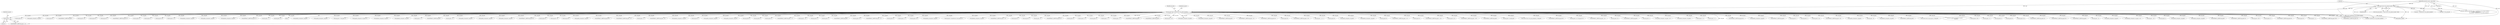 digraph "0_tcpdump_289c672020280529fd382f3502efab7100d638ec@pointer" {
"1001096" [label="(Call,obj_tptr + 2)"];
"1000314" [label="(Call,obj_tptr=tptr+sizeof(struct rsvp_object_header))"];
"1000184" [label="(Call,(const struct rsvp_object_header *)tptr)"];
"1000148" [label="(MethodParameterIn,const u_char *tptr)"];
"1001284" [label="(Call,EXTRACT_16BITS(obj_tptr+2))"];
"1000182" [label="(Call,rsvp_obj_header = (const struct rsvp_object_header *)tptr)"];
"1002568" [label="(Call,obj_tptr+=16)"];
"1002750" [label="(Call,obj_tptr+17)"];
"1001853" [label="(Call,EXTRACT_32BITS(obj_tptr+8))"];
"1001192" [label="(Call,obj_tptr+4)"];
"1002951" [label="(Call,obj_tptr + 1)"];
"1002755" [label="(Call,EXTRACT_16BITS(obj_tptr+18))"];
"1000315" [label="(Identifier,obj_tptr)"];
"1001847" [label="(Call,EXTRACT_32BITS(obj_tptr+4))"];
"1001848" [label="(Call,obj_tptr+4)"];
"1000314" [label="(Call,obj_tptr=tptr+sizeof(struct rsvp_object_header))"];
"1000186" [label="(Identifier,tptr)"];
"1000681" [label="(Call,ipaddr_string(ndo, obj_tptr))"];
"1001098" [label="(Literal,2)"];
"1002660" [label="(Call,obj_tptr+5)"];
"1003183" [label="(Call,EXTRACT_16BITS(obj_tptr))"];
"1001073" [label="(Call,obj_tptr+=4)"];
"1001658" [label="(Call,obj_tptr+3)"];
"1001666" [label="(Call,obj_tptr+3)"];
"1001208" [label="(Call,EXTRACT_16BITS(obj_tptr+4))"];
"1001453" [label="(Call,obj_tptr+2)"];
"1001480" [label="(Call,obj_tptr+1)"];
"1002756" [label="(Call,obj_tptr+18)"];
"1001129" [label="(Call,obj_tptr + 6)"];
"1000410" [label="(Call,ip6addr_string(ndo, obj_tptr))"];
"1002323" [label="(Call,ipaddr_string(ndo, obj_tptr))"];
"1003324" [label="(Call,ip6addr_string(ndo, obj_tptr))"];
"1000843" [label="(Call,EXTRACT_24BITS(obj_tptr+1))"];
"1001323" [label="(Call,obj_tptr + 1)"];
"1002957" [label="(Call,obj_tptr+=4)"];
"1000176" [label="(Block,)"];
"1000463" [label="(Call,ip6addr_string(ndo, obj_tptr))"];
"1000571" [label="(Call,ipaddr_string(ndo, obj_tptr))"];
"1001483" [label="(Call,obj_tptr+=*(obj_tptr+1))"];
"1001405" [label="(Call,ipaddr_string(ndo, obj_tptr+2))"];
"1000709" [label="(Call,ip6addr_string(ndo, obj_tptr))"];
"1002280" [label="(Call,ip6addr_string(ndo, obj_tptr))"];
"1001289" [label="(Call,obj_tptr + 2)"];
"1003154" [label="(Call,EXTRACT_32BITS(obj_tptr))"];
"1001095" [label="(Call,EXTRACT_16BITS(obj_tptr + 2))"];
"1001801" [label="(Call,obj_tptr + 4)"];
"1002595" [label="(Call,ipaddr_string(ndo, obj_tptr))"];
"1001014" [label="(Call,ipaddr_string(ndo, obj_tptr))"];
"1002160" [label="(Call,ipaddr_string(ndo, obj_tptr))"];
"1002665" [label="(Call,EXTRACT_16BITS(obj_tptr+6))"];
"1001448" [label="(Call,obj_tptr+2)"];
"1001295" [label="(Call,obj_tptr+=4)"];
"1001854" [label="(Call,obj_tptr+8)"];
"1002353" [label="(Call,ipaddr_string(ndo, obj_tptr))"];
"1000321" [label="(Identifier,obj_tlen)"];
"1001142" [label="(Call,EXTRACT_16BITS(obj_tptr+8))"];
"1001879" [label="(Call,EXTRACT_32BITS(obj_tptr + 4))"];
"1001179" [label="(Call,obj_tptr + 2)"];
"1001221" [label="(Call,EXTRACT_16BITS(obj_tptr + 4))"];
"1000911" [label="(Call,ip6addr_string(ndo, obj_tptr))"];
"1001841" [label="(Call,obj_tptr+4)"];
"1001096" [label="(Call,obj_tptr + 2)"];
"1003299" [label="(Call,ipaddr_string(ndo, obj_tptr))"];
"1002677" [label="(Call,ipaddr_string(ndo, obj_tptr))"];
"1001377" [label="(Call,obj_tptr+6)"];
"1001470" [label="(Call,obj_tptr+3)"];
"1001407" [label="(Call,obj_tptr+2)"];
"1003368" [label="(Call,tptr + sizeof(struct rsvp_object_header))"];
"1002950" [label="(Call,EXTRACT_24BITS(obj_tptr + 1))"];
"1001858" [label="(Call,obj_tptr + 12)"];
"1001587" [label="(Call,obj_tptr+3)"];
"1001277" [label="(Call,obj_tptr+1)"];
"1002009" [label="(Call,EXTRACT_32BITS(obj_tptr))"];
"1000852" [label="(Call,obj_tptr+=4)"];
"1001066" [label="(Call,EXTRACT_16BITS(obj_tptr + 2))"];
"1001462" [label="(Call,obj_tptr+3)"];
"1002053" [label="(Call,obj_tptr + 2)"];
"1002734" [label="(Call,obj_tptr+=8)"];
"1000644" [label="(Call,ip6addr_string(ndo, obj_tptr))"];
"1002484" [label="(Call,obj_tptr+=sizeof(struct rsvp_obj_frr_t))"];
"1003377" [label="(Call,tptr+=rsvp_obj_len)"];
"1000941" [label="(Call,ip6addr_string(ndo, obj_tptr))"];
"1001473" [label="(Call,EXTRACT_32BITS(obj_tptr + 4))"];
"1002828" [label="(Call,obj_tptr+2)"];
"1001646" [label="(Call,obj_tptr+2)"];
"1001780" [label="(Call,obj_tptr + 4)"];
"1001191" [label="(Call,EXTRACT_32BITS(obj_tptr+4))"];
"1003225" [label="(Call,obj_tptr+4)"];
"1001222" [label="(Call,obj_tptr + 4)"];
"1001209" [label="(Call,obj_tptr+4)"];
"1001419" [label="(Call,obj_tptr + 7)"];
"1001067" [label="(Call,obj_tptr + 2)"];
"1001706" [label="(Call,EXTRACT_16BITS(obj_tptr))"];
"1002629" [label="(Call,EXTRACT_32BITS(obj_tptr))"];
"1001233" [label="(Call,obj_tptr+=12)"];
"1000984" [label="(Call,ipaddr_string(ndo, obj_tptr))"];
"1000148" [label="(MethodParameterIn,const u_char *tptr)"];
"1002190" [label="(Call,ip6addr_string(ndo, obj_tptr))"];
"1000795" [label="(Call,EXTRACT_32BITS(obj_tptr))"];
"1001178" [label="(Call,EXTRACT_16BITS(obj_tptr + 2))"];
"1001122" [label="(Call,EXTRACT_16BITS(obj_tptr+4))"];
"1001199" [label="(Call,obj_tptr+8)"];
"1001128" [label="(Call,EXTRACT_16BITS(obj_tptr + 6))"];
"1001617" [label="(Call,obj_tptr + 4 + i)"];
"1001412" [label="(Call,obj_tptr+6)"];
"1001932" [label="(Call,ipaddr_string(ndo, obj_tptr))"];
"1001968" [label="(Call,ip6addr_string(ndo, obj_tptr))"];
"1002666" [label="(Call,obj_tptr+6)"];
"1001288" [label="(Call,EXTRACT_16BITS(obj_tptr + 2))"];
"1001285" [label="(Call,obj_tptr+2)"];
"1001857" [label="(Call,EXTRACT_32BITS(obj_tptr + 12))"];
"1003235" [label="(Call,obj_tptr+=12)"];
"1001148" [label="(Call,EXTRACT_16BITS(obj_tptr + 10))"];
"1002839" [label="(Call,EXTRACT_16BITS(obj_tptr))"];
"1001893" [label="(Call,obj_tptr+=subobj_len)"];
"1003006" [label="(Call,(const struct rsvp_obj_integrity_t *)obj_tptr)"];
"1001198" [label="(Call,EXTRACT_32BITS(obj_tptr+8))"];
"1001661" [label="(Call,obj_tptr+=4+*(obj_tptr+3))"];
"1002052" [label="(Call,EXTRACT_16BITS(obj_tptr + 2))"];
"1003243" [label="(Call,obj_tptr+=4)"];
"1001516" [label="(Call,EXTRACT_32BITS(obj_tptr))"];
"1001486" [label="(Call,obj_tptr+1)"];
"1001778" [label="(Call,ipaddr_string(ndo, obj_tptr + 4))"];
"1000881" [label="(Call,ipaddr_string(ndo, obj_tptr))"];
"1001474" [label="(Call,obj_tptr + 4)"];
"1001880" [label="(Call,obj_tptr + 4)"];
"1000316" [label="(Call,tptr+sizeof(struct rsvp_object_header))"];
"1003409" [label="(MethodReturn,RET)"];
"1001840" [label="(Call,EXTRACT_32BITS(obj_tptr+4))"];
"1003366" [label="(Call,print_unknown_data(ndo, tptr + sizeof(struct rsvp_object_header), \"\n\t    \", /* FIXME indentation */\n                               rsvp_obj_len - sizeof(struct rsvp_object_header)))"];
"1002220" [label="(Call,ip6addr_string(ndo, obj_tptr))"];
"1000499" [label="(Call,EXTRACT_32BITS(obj_tptr))"];
"1001272" [label="(Call,obj_tptr+1)"];
"1001638" [label="(Call,obj_tptr+1)"];
"1001156" [label="(Call,obj_tptr+=12)"];
"1000184" [label="(Call,(const struct rsvp_object_header *)tptr)"];
"1003228" [label="(Call,EXTRACT_32BITS(obj_tptr + 8))"];
"1000616" [label="(Call,ipaddr_string(ndo, obj_tptr))"];
"1003229" [label="(Call,obj_tptr + 8)"];
"1002767" [label="(Call,ip6addr_string(ndo, obj_tptr))"];
"1001554" [label="(Call,EXTRACT_32BITS(obj_tptr))"];
"1002390" [label="(Call,(const struct rsvp_obj_frr_t *)obj_tptr)"];
"1003350" [label="(Call,print_unknown_data(ndo, obj_tptr, \"\n\t    \", obj_tlen))"];
"1002804" [label="(Call,obj_tptr+=20)"];
"1001650" [label="(Call,obj_tptr + 2)"];
"1001123" [label="(Call,obj_tptr+4)"];
"1001097" [label="(Identifier,obj_tptr)"];
"1001143" [label="(Call,obj_tptr+8)"];
"1002057" [label="(Call,obj_tptr+=4)"];
"1002827" [label="(Call,EXTRACT_16BITS(obj_tptr+2))"];
"1003224" [label="(Call,EXTRACT_32BITS(obj_tptr+4))"];
"1000746" [label="(Call,EXTRACT_32BITS(obj_tptr))"];
"1001107" [label="(Call,obj_tptr + 4)"];
"1002250" [label="(Call,ipaddr_string(ndo, obj_tptr))"];
"1001799" [label="(Call,ip6addr_string(ndo, obj_tptr + 4))"];
"1001149" [label="(Call,obj_tptr + 10)"];
"1000844" [label="(Call,obj_tptr+1)"];
"1000363" [label="(Call,ipaddr_string(ndo, obj_tptr))"];
"1000534" [label="(Call,ipaddr_string(ndo, obj_tptr))"];
"1000770" [label="(Call,EXTRACT_32BITS(obj_tptr))"];
"1001096" -> "1001095"  [label="AST: "];
"1001096" -> "1001098"  [label="CFG: "];
"1001097" -> "1001096"  [label="AST: "];
"1001098" -> "1001096"  [label="AST: "];
"1001095" -> "1001096"  [label="CFG: "];
"1000314" -> "1001096"  [label="DDG: obj_tptr"];
"1000314" -> "1000176"  [label="AST: "];
"1000314" -> "1000316"  [label="CFG: "];
"1000315" -> "1000314"  [label="AST: "];
"1000316" -> "1000314"  [label="AST: "];
"1000321" -> "1000314"  [label="CFG: "];
"1000314" -> "1003409"  [label="DDG: obj_tptr"];
"1000314" -> "1003409"  [label="DDG: tptr+sizeof(struct rsvp_object_header)"];
"1000184" -> "1000314"  [label="DDG: tptr"];
"1000148" -> "1000314"  [label="DDG: tptr"];
"1000314" -> "1000363"  [label="DDG: obj_tptr"];
"1000314" -> "1000410"  [label="DDG: obj_tptr"];
"1000314" -> "1000463"  [label="DDG: obj_tptr"];
"1000314" -> "1000499"  [label="DDG: obj_tptr"];
"1000314" -> "1000534"  [label="DDG: obj_tptr"];
"1000314" -> "1000571"  [label="DDG: obj_tptr"];
"1000314" -> "1000616"  [label="DDG: obj_tptr"];
"1000314" -> "1000644"  [label="DDG: obj_tptr"];
"1000314" -> "1000681"  [label="DDG: obj_tptr"];
"1000314" -> "1000709"  [label="DDG: obj_tptr"];
"1000314" -> "1000746"  [label="DDG: obj_tptr"];
"1000314" -> "1000770"  [label="DDG: obj_tptr"];
"1000314" -> "1000795"  [label="DDG: obj_tptr"];
"1000314" -> "1000843"  [label="DDG: obj_tptr"];
"1000314" -> "1000844"  [label="DDG: obj_tptr"];
"1000314" -> "1000852"  [label="DDG: obj_tptr"];
"1000314" -> "1000881"  [label="DDG: obj_tptr"];
"1000314" -> "1000911"  [label="DDG: obj_tptr"];
"1000314" -> "1000941"  [label="DDG: obj_tptr"];
"1000314" -> "1000984"  [label="DDG: obj_tptr"];
"1000314" -> "1001014"  [label="DDG: obj_tptr"];
"1000314" -> "1001066"  [label="DDG: obj_tptr"];
"1000314" -> "1001067"  [label="DDG: obj_tptr"];
"1000314" -> "1001073"  [label="DDG: obj_tptr"];
"1000314" -> "1001095"  [label="DDG: obj_tptr"];
"1000314" -> "1001107"  [label="DDG: obj_tptr"];
"1000314" -> "1001122"  [label="DDG: obj_tptr"];
"1000314" -> "1001123"  [label="DDG: obj_tptr"];
"1000314" -> "1001128"  [label="DDG: obj_tptr"];
"1000314" -> "1001129"  [label="DDG: obj_tptr"];
"1000314" -> "1001142"  [label="DDG: obj_tptr"];
"1000314" -> "1001143"  [label="DDG: obj_tptr"];
"1000314" -> "1001148"  [label="DDG: obj_tptr"];
"1000314" -> "1001149"  [label="DDG: obj_tptr"];
"1000314" -> "1001156"  [label="DDG: obj_tptr"];
"1000314" -> "1001178"  [label="DDG: obj_tptr"];
"1000314" -> "1001179"  [label="DDG: obj_tptr"];
"1000314" -> "1001191"  [label="DDG: obj_tptr"];
"1000314" -> "1001192"  [label="DDG: obj_tptr"];
"1000314" -> "1001198"  [label="DDG: obj_tptr"];
"1000314" -> "1001199"  [label="DDG: obj_tptr"];
"1000314" -> "1001208"  [label="DDG: obj_tptr"];
"1000314" -> "1001209"  [label="DDG: obj_tptr"];
"1000314" -> "1001221"  [label="DDG: obj_tptr"];
"1000314" -> "1001222"  [label="DDG: obj_tptr"];
"1000314" -> "1001233"  [label="DDG: obj_tptr"];
"1000314" -> "1001272"  [label="DDG: obj_tptr"];
"1000314" -> "1001277"  [label="DDG: obj_tptr"];
"1000314" -> "1001284"  [label="DDG: obj_tptr"];
"1000314" -> "1001285"  [label="DDG: obj_tptr"];
"1000314" -> "1001288"  [label="DDG: obj_tptr"];
"1000314" -> "1001289"  [label="DDG: obj_tptr"];
"1000314" -> "1001295"  [label="DDG: obj_tptr"];
"1000314" -> "1001323"  [label="DDG: obj_tptr"];
"1000314" -> "1001377"  [label="DDG: obj_tptr"];
"1000314" -> "1001405"  [label="DDG: obj_tptr"];
"1000314" -> "1001407"  [label="DDG: obj_tptr"];
"1000314" -> "1001412"  [label="DDG: obj_tptr"];
"1000314" -> "1001419"  [label="DDG: obj_tptr"];
"1000314" -> "1001448"  [label="DDG: obj_tptr"];
"1000314" -> "1001453"  [label="DDG: obj_tptr"];
"1000314" -> "1001462"  [label="DDG: obj_tptr"];
"1000314" -> "1001470"  [label="DDG: obj_tptr"];
"1000314" -> "1001473"  [label="DDG: obj_tptr"];
"1000314" -> "1001474"  [label="DDG: obj_tptr"];
"1000314" -> "1001480"  [label="DDG: obj_tptr"];
"1000314" -> "1001483"  [label="DDG: obj_tptr"];
"1000314" -> "1001486"  [label="DDG: obj_tptr"];
"1000314" -> "1001516"  [label="DDG: obj_tptr"];
"1000314" -> "1001554"  [label="DDG: obj_tptr"];
"1000314" -> "1001587"  [label="DDG: obj_tptr"];
"1000314" -> "1001617"  [label="DDG: obj_tptr"];
"1000314" -> "1001638"  [label="DDG: obj_tptr"];
"1000314" -> "1001646"  [label="DDG: obj_tptr"];
"1000314" -> "1001650"  [label="DDG: obj_tptr"];
"1000314" -> "1001658"  [label="DDG: obj_tptr"];
"1000314" -> "1001661"  [label="DDG: obj_tptr"];
"1000314" -> "1001666"  [label="DDG: obj_tptr"];
"1000314" -> "1001706"  [label="DDG: obj_tptr"];
"1000314" -> "1001778"  [label="DDG: obj_tptr"];
"1000314" -> "1001780"  [label="DDG: obj_tptr"];
"1000314" -> "1001799"  [label="DDG: obj_tptr"];
"1000314" -> "1001801"  [label="DDG: obj_tptr"];
"1000314" -> "1001840"  [label="DDG: obj_tptr"];
"1000314" -> "1001841"  [label="DDG: obj_tptr"];
"1000314" -> "1001847"  [label="DDG: obj_tptr"];
"1000314" -> "1001848"  [label="DDG: obj_tptr"];
"1000314" -> "1001853"  [label="DDG: obj_tptr"];
"1000314" -> "1001854"  [label="DDG: obj_tptr"];
"1000314" -> "1001857"  [label="DDG: obj_tptr"];
"1000314" -> "1001858"  [label="DDG: obj_tptr"];
"1000314" -> "1001879"  [label="DDG: obj_tptr"];
"1000314" -> "1001880"  [label="DDG: obj_tptr"];
"1000314" -> "1001893"  [label="DDG: obj_tptr"];
"1000314" -> "1001932"  [label="DDG: obj_tptr"];
"1000314" -> "1001968"  [label="DDG: obj_tptr"];
"1000314" -> "1002009"  [label="DDG: obj_tptr"];
"1000314" -> "1002052"  [label="DDG: obj_tptr"];
"1000314" -> "1002053"  [label="DDG: obj_tptr"];
"1000314" -> "1002057"  [label="DDG: obj_tptr"];
"1000314" -> "1002160"  [label="DDG: obj_tptr"];
"1000314" -> "1002190"  [label="DDG: obj_tptr"];
"1000314" -> "1002220"  [label="DDG: obj_tptr"];
"1000314" -> "1002250"  [label="DDG: obj_tptr"];
"1000314" -> "1002280"  [label="DDG: obj_tptr"];
"1000314" -> "1002323"  [label="DDG: obj_tptr"];
"1000314" -> "1002353"  [label="DDG: obj_tptr"];
"1000314" -> "1002390"  [label="DDG: obj_tptr"];
"1000314" -> "1002484"  [label="DDG: obj_tptr"];
"1000314" -> "1002568"  [label="DDG: obj_tptr"];
"1000314" -> "1002595"  [label="DDG: obj_tptr"];
"1000314" -> "1002629"  [label="DDG: obj_tptr"];
"1000314" -> "1002660"  [label="DDG: obj_tptr"];
"1000314" -> "1002665"  [label="DDG: obj_tptr"];
"1000314" -> "1002666"  [label="DDG: obj_tptr"];
"1000314" -> "1002677"  [label="DDG: obj_tptr"];
"1000314" -> "1002734"  [label="DDG: obj_tptr"];
"1000314" -> "1002750"  [label="DDG: obj_tptr"];
"1000314" -> "1002755"  [label="DDG: obj_tptr"];
"1000314" -> "1002756"  [label="DDG: obj_tptr"];
"1000314" -> "1002767"  [label="DDG: obj_tptr"];
"1000314" -> "1002804"  [label="DDG: obj_tptr"];
"1000314" -> "1002827"  [label="DDG: obj_tptr"];
"1000314" -> "1002828"  [label="DDG: obj_tptr"];
"1000314" -> "1002839"  [label="DDG: obj_tptr"];
"1000314" -> "1002950"  [label="DDG: obj_tptr"];
"1000314" -> "1002951"  [label="DDG: obj_tptr"];
"1000314" -> "1002957"  [label="DDG: obj_tptr"];
"1000314" -> "1003006"  [label="DDG: obj_tptr"];
"1000314" -> "1003154"  [label="DDG: obj_tptr"];
"1000314" -> "1003183"  [label="DDG: obj_tptr"];
"1000314" -> "1003224"  [label="DDG: obj_tptr"];
"1000314" -> "1003225"  [label="DDG: obj_tptr"];
"1000314" -> "1003228"  [label="DDG: obj_tptr"];
"1000314" -> "1003229"  [label="DDG: obj_tptr"];
"1000314" -> "1003235"  [label="DDG: obj_tptr"];
"1000314" -> "1003243"  [label="DDG: obj_tptr"];
"1000314" -> "1003299"  [label="DDG: obj_tptr"];
"1000314" -> "1003324"  [label="DDG: obj_tptr"];
"1000314" -> "1003350"  [label="DDG: obj_tptr"];
"1000184" -> "1000182"  [label="AST: "];
"1000184" -> "1000186"  [label="CFG: "];
"1000185" -> "1000184"  [label="AST: "];
"1000186" -> "1000184"  [label="AST: "];
"1000182" -> "1000184"  [label="CFG: "];
"1000184" -> "1003409"  [label="DDG: tptr"];
"1000184" -> "1000182"  [label="DDG: tptr"];
"1000148" -> "1000184"  [label="DDG: tptr"];
"1000184" -> "1000316"  [label="DDG: tptr"];
"1000184" -> "1003366"  [label="DDG: tptr"];
"1000184" -> "1003368"  [label="DDG: tptr"];
"1000184" -> "1003377"  [label="DDG: tptr"];
"1000148" -> "1000144"  [label="AST: "];
"1000148" -> "1003409"  [label="DDG: tptr"];
"1000148" -> "1000316"  [label="DDG: tptr"];
"1000148" -> "1003366"  [label="DDG: tptr"];
"1000148" -> "1003368"  [label="DDG: tptr"];
"1000148" -> "1003377"  [label="DDG: tptr"];
}
